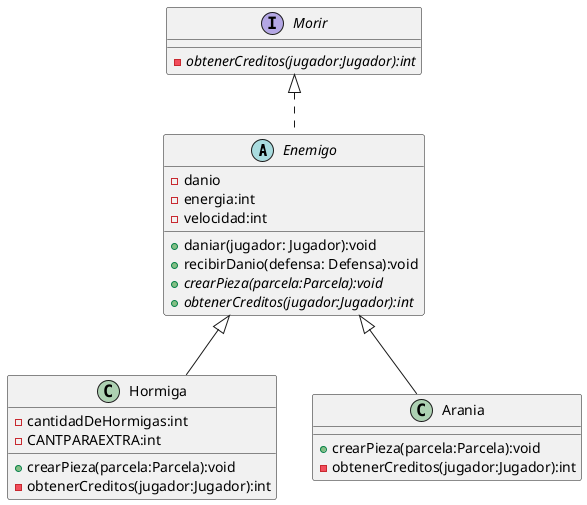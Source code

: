 @startuml

abstract Enemigo {
    -danio
    -energia:int
    -velocidad:int
    +daniar(jugador: Jugador):void
    +recibirDanio(defensa: Defensa):void
    {abstract}+crearPieza(parcela:Parcela):void
    {abstract} +obtenerCreditos(jugador:Jugador):int
}

interface Morir {
    {abstract} -obtenerCreditos(jugador:Jugador):int
}

class Hormiga {
    -cantidadDeHormigas:int
    -CANTPARAEXTRA:int
    +crearPieza(parcela:Parcela):void
    -obtenerCreditos(jugador:Jugador):int
}

class Arania {
    +crearPieza(parcela:Parcela):void
    -obtenerCreditos(jugador:Jugador):int
}

Morir <|.. Enemigo
Enemigo <|-- Hormiga
Enemigo <|-- Arania
@enduml